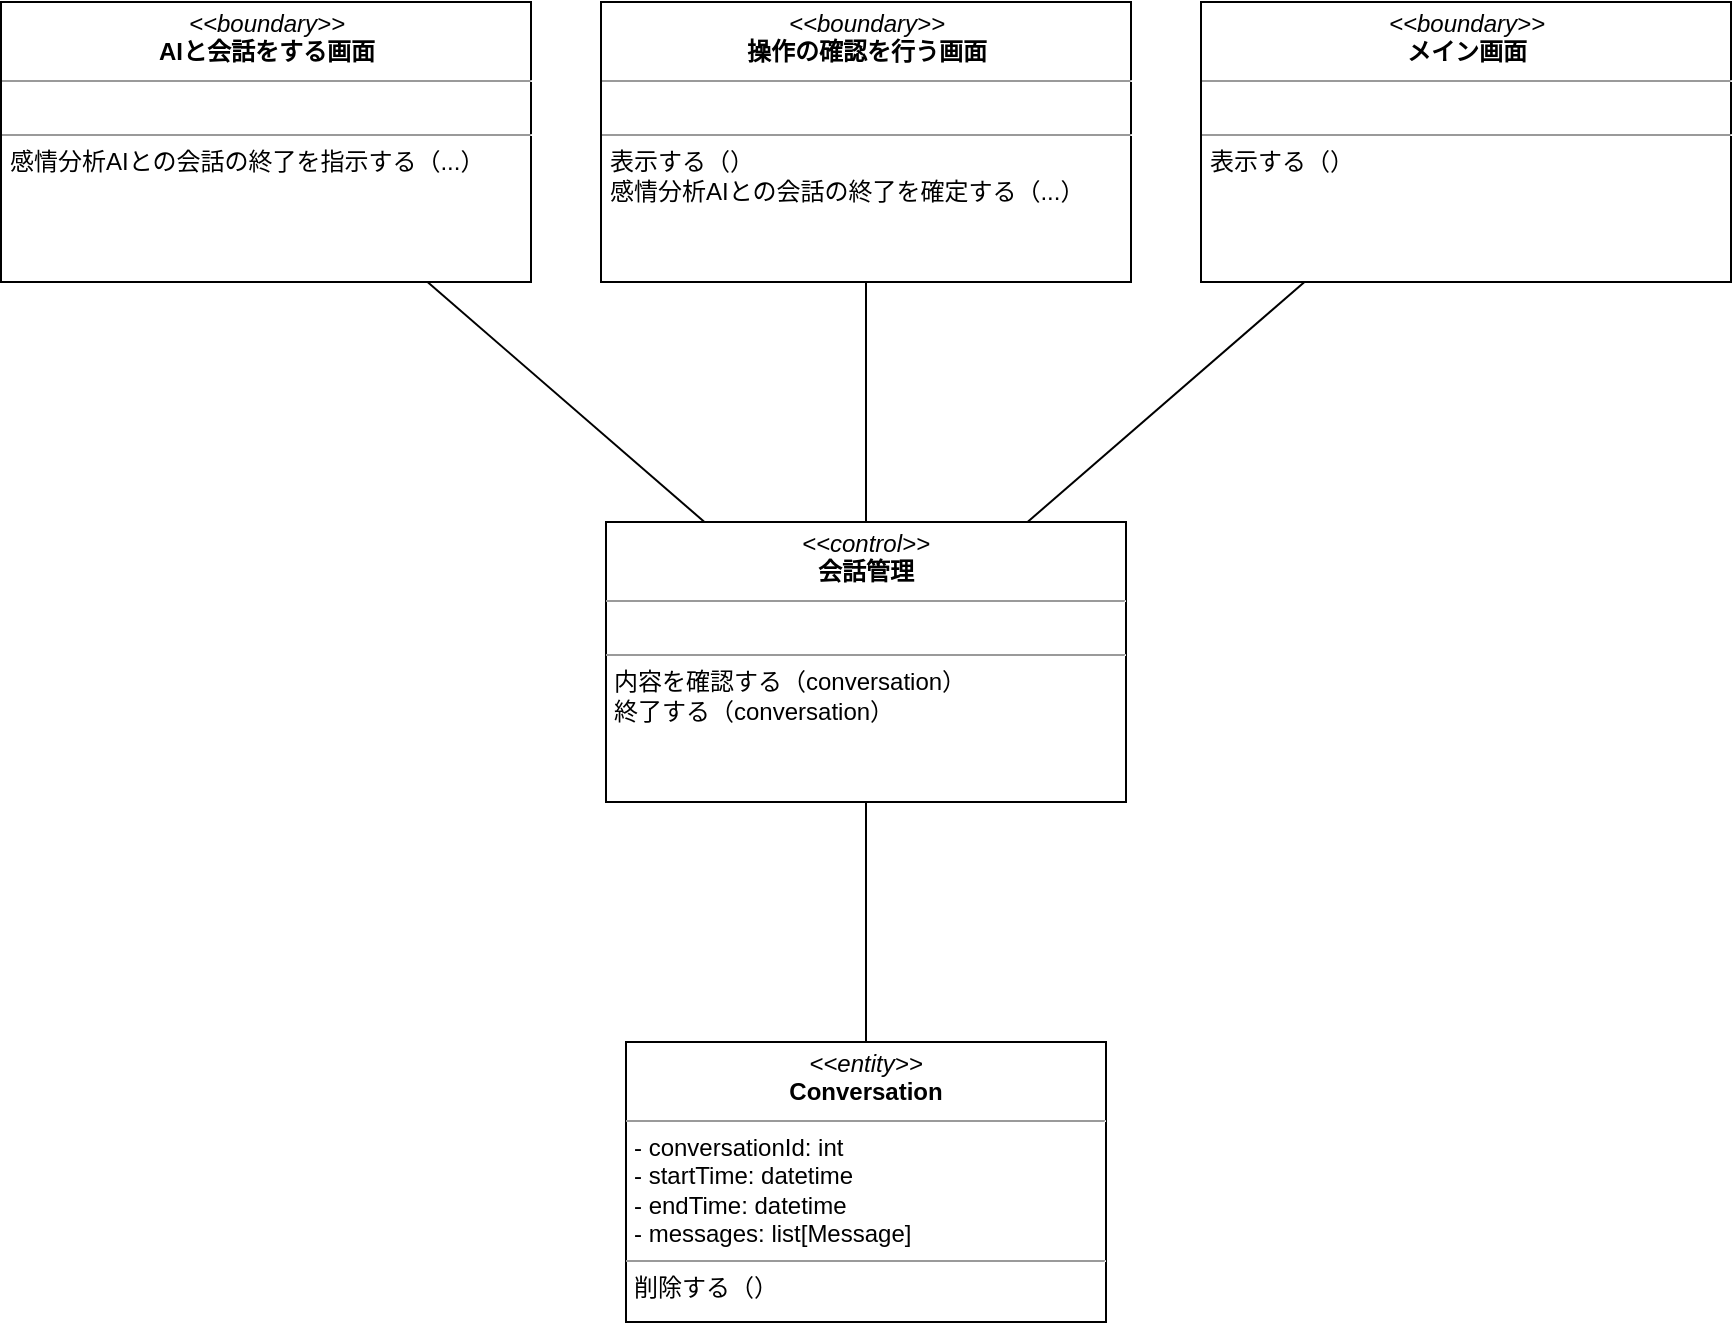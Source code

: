 <mxfile scale="5" border="10">
    <diagram id="8L9aVejFhc21wHGrLeon" name="ページ1">
        <mxGraphModel dx="1320" dy="925" grid="1" gridSize="10" guides="1" tooltips="1" connect="1" arrows="1" fold="1" page="1" pageScale="1" pageWidth="1169" pageHeight="827" background="#ffffff" math="0" shadow="0">
            <root>
                <mxCell id="0"/>
                <mxCell id="1" parent="0"/>
                <mxCell id="38" style="edgeStyle=none;html=1;endArrow=none;endFill=0;" parent="1" source="2" target="6" edge="1">
                    <mxGeometry relative="1" as="geometry"/>
                </mxCell>
                <mxCell id="2" value="&lt;p style=&quot;margin:0px;margin-top:4px;text-align:center;&quot;&gt;&lt;i&gt;&amp;lt;&amp;lt;boundary&amp;gt;&amp;gt;&lt;/i&gt;&lt;br&gt;&lt;b&gt;AIと会話をする画面&lt;/b&gt;&lt;/p&gt;&lt;hr size=&quot;1&quot;&gt;&lt;p style=&quot;margin:0px;margin-left:4px;&quot;&gt;&lt;br&gt;&lt;/p&gt;&lt;hr size=&quot;1&quot;&gt;&lt;p style=&quot;margin:0px;margin-left:4px;&quot;&gt;感情分析AIとの会話の終了を指示する（...）&lt;/p&gt;" style="verticalAlign=top;align=left;overflow=fill;fontSize=12;fontFamily=Helvetica;html=1;" parent="1" vertex="1">
                    <mxGeometry x="172.5" y="70" width="265" height="140" as="geometry"/>
                </mxCell>
                <mxCell id="33" style="edgeStyle=none;rounded=0;html=1;endArrow=none;endFill=0;" parent="1" source="6" target="7" edge="1">
                    <mxGeometry relative="1" as="geometry"/>
                </mxCell>
                <mxCell id="6" value="&lt;p style=&quot;margin:0px;margin-top:4px;text-align:center;&quot;&gt;&lt;i&gt;&amp;lt;&amp;lt;control&amp;gt;&amp;gt;&lt;/i&gt;&lt;br&gt;&lt;b&gt;会話管理&lt;/b&gt;&lt;/p&gt;&lt;hr size=&quot;1&quot;&gt;&lt;p style=&quot;margin:0px;margin-left:4px;&quot;&gt;&lt;br&gt;&lt;/p&gt;&lt;hr size=&quot;1&quot;&gt;&lt;p style=&quot;margin:0px;margin-left:4px;&quot;&gt;内容を確認する（conversation）&lt;/p&gt;&lt;p style=&quot;margin:0px;margin-left:4px;&quot;&gt;終了する（conversation）&lt;/p&gt;" style="verticalAlign=top;align=left;overflow=fill;fontSize=12;fontFamily=Helvetica;html=1;" parent="1" vertex="1">
                    <mxGeometry x="475" y="330" width="260" height="140" as="geometry"/>
                </mxCell>
                <mxCell id="7" value="&lt;p style=&quot;margin:0px;margin-top:4px;text-align:center;&quot;&gt;&lt;i&gt;&amp;lt;&amp;lt;entity&amp;gt;&amp;gt;&lt;/i&gt;&lt;br&gt;&lt;b&gt;Conversation&lt;/b&gt;&lt;/p&gt;&lt;hr size=&quot;1&quot;&gt;&lt;p style=&quot;margin:0px;margin-left:4px;&quot;&gt;- conversationId: int&lt;br style=&quot;border-color: var(--border-color); padding: 0px; margin: 0px;&quot;&gt;- startTime: datetime&lt;br style=&quot;border-color: var(--border-color); padding: 0px; margin: 0px;&quot;&gt;- endTime: datetime&lt;br style=&quot;border-color: var(--border-color); padding: 0px; margin: 0px;&quot;&gt;- messages: list[Message]&lt;br&gt;&lt;/p&gt;&lt;hr size=&quot;1&quot;&gt;&lt;p style=&quot;margin:0px;margin-left:4px;&quot;&gt;削除する（）&lt;/p&gt;" style="verticalAlign=top;align=left;overflow=fill;fontSize=12;fontFamily=Helvetica;html=1;" parent="1" vertex="1">
                    <mxGeometry x="485" y="590" width="240" height="140" as="geometry"/>
                </mxCell>
                <mxCell id="39" style="edgeStyle=none;html=1;endArrow=none;endFill=0;" parent="1" source="36" target="6" edge="1">
                    <mxGeometry relative="1" as="geometry"/>
                </mxCell>
                <mxCell id="36" value="&lt;p style=&quot;margin:0px;margin-top:4px;text-align:center;&quot;&gt;&lt;i&gt;&amp;lt;&amp;lt;boundary&amp;gt;&amp;gt;&lt;/i&gt;&lt;br&gt;&lt;b&gt;操作の確認を行う画面&lt;/b&gt;&lt;/p&gt;&lt;hr size=&quot;1&quot;&gt;&lt;p style=&quot;margin:0px;margin-left:4px;&quot;&gt;&lt;br&gt;&lt;/p&gt;&lt;hr size=&quot;1&quot;&gt;&lt;p style=&quot;margin:0px;margin-left:4px;&quot;&gt;表示する（）&lt;/p&gt;&lt;p style=&quot;margin:0px;margin-left:4px;&quot;&gt;感情分析AIとの会話の終了を確定する（...）&lt;/p&gt;" style="verticalAlign=top;align=left;overflow=fill;fontSize=12;fontFamily=Helvetica;html=1;" parent="1" vertex="1">
                    <mxGeometry x="472.5" y="70" width="265" height="140" as="geometry"/>
                </mxCell>
                <mxCell id="40" style="edgeStyle=none;html=1;endArrow=none;endFill=0;" parent="1" source="37" target="6" edge="1">
                    <mxGeometry relative="1" as="geometry"/>
                </mxCell>
                <mxCell id="37" value="&lt;p style=&quot;margin:0px;margin-top:4px;text-align:center;&quot;&gt;&lt;i&gt;&amp;lt;&amp;lt;boundary&amp;gt;&amp;gt;&lt;/i&gt;&lt;br&gt;&lt;b&gt;メイン画面&lt;/b&gt;&lt;/p&gt;&lt;hr size=&quot;1&quot;&gt;&lt;p style=&quot;margin:0px;margin-left:4px;&quot;&gt;&lt;br&gt;&lt;/p&gt;&lt;hr size=&quot;1&quot;&gt;&lt;p style=&quot;margin:0px;margin-left:4px;&quot;&gt;表示する（）&lt;/p&gt;" style="verticalAlign=top;align=left;overflow=fill;fontSize=12;fontFamily=Helvetica;html=1;" parent="1" vertex="1">
                    <mxGeometry x="772.5" y="70" width="265" height="140" as="geometry"/>
                </mxCell>
            </root>
        </mxGraphModel>
    </diagram>
</mxfile>